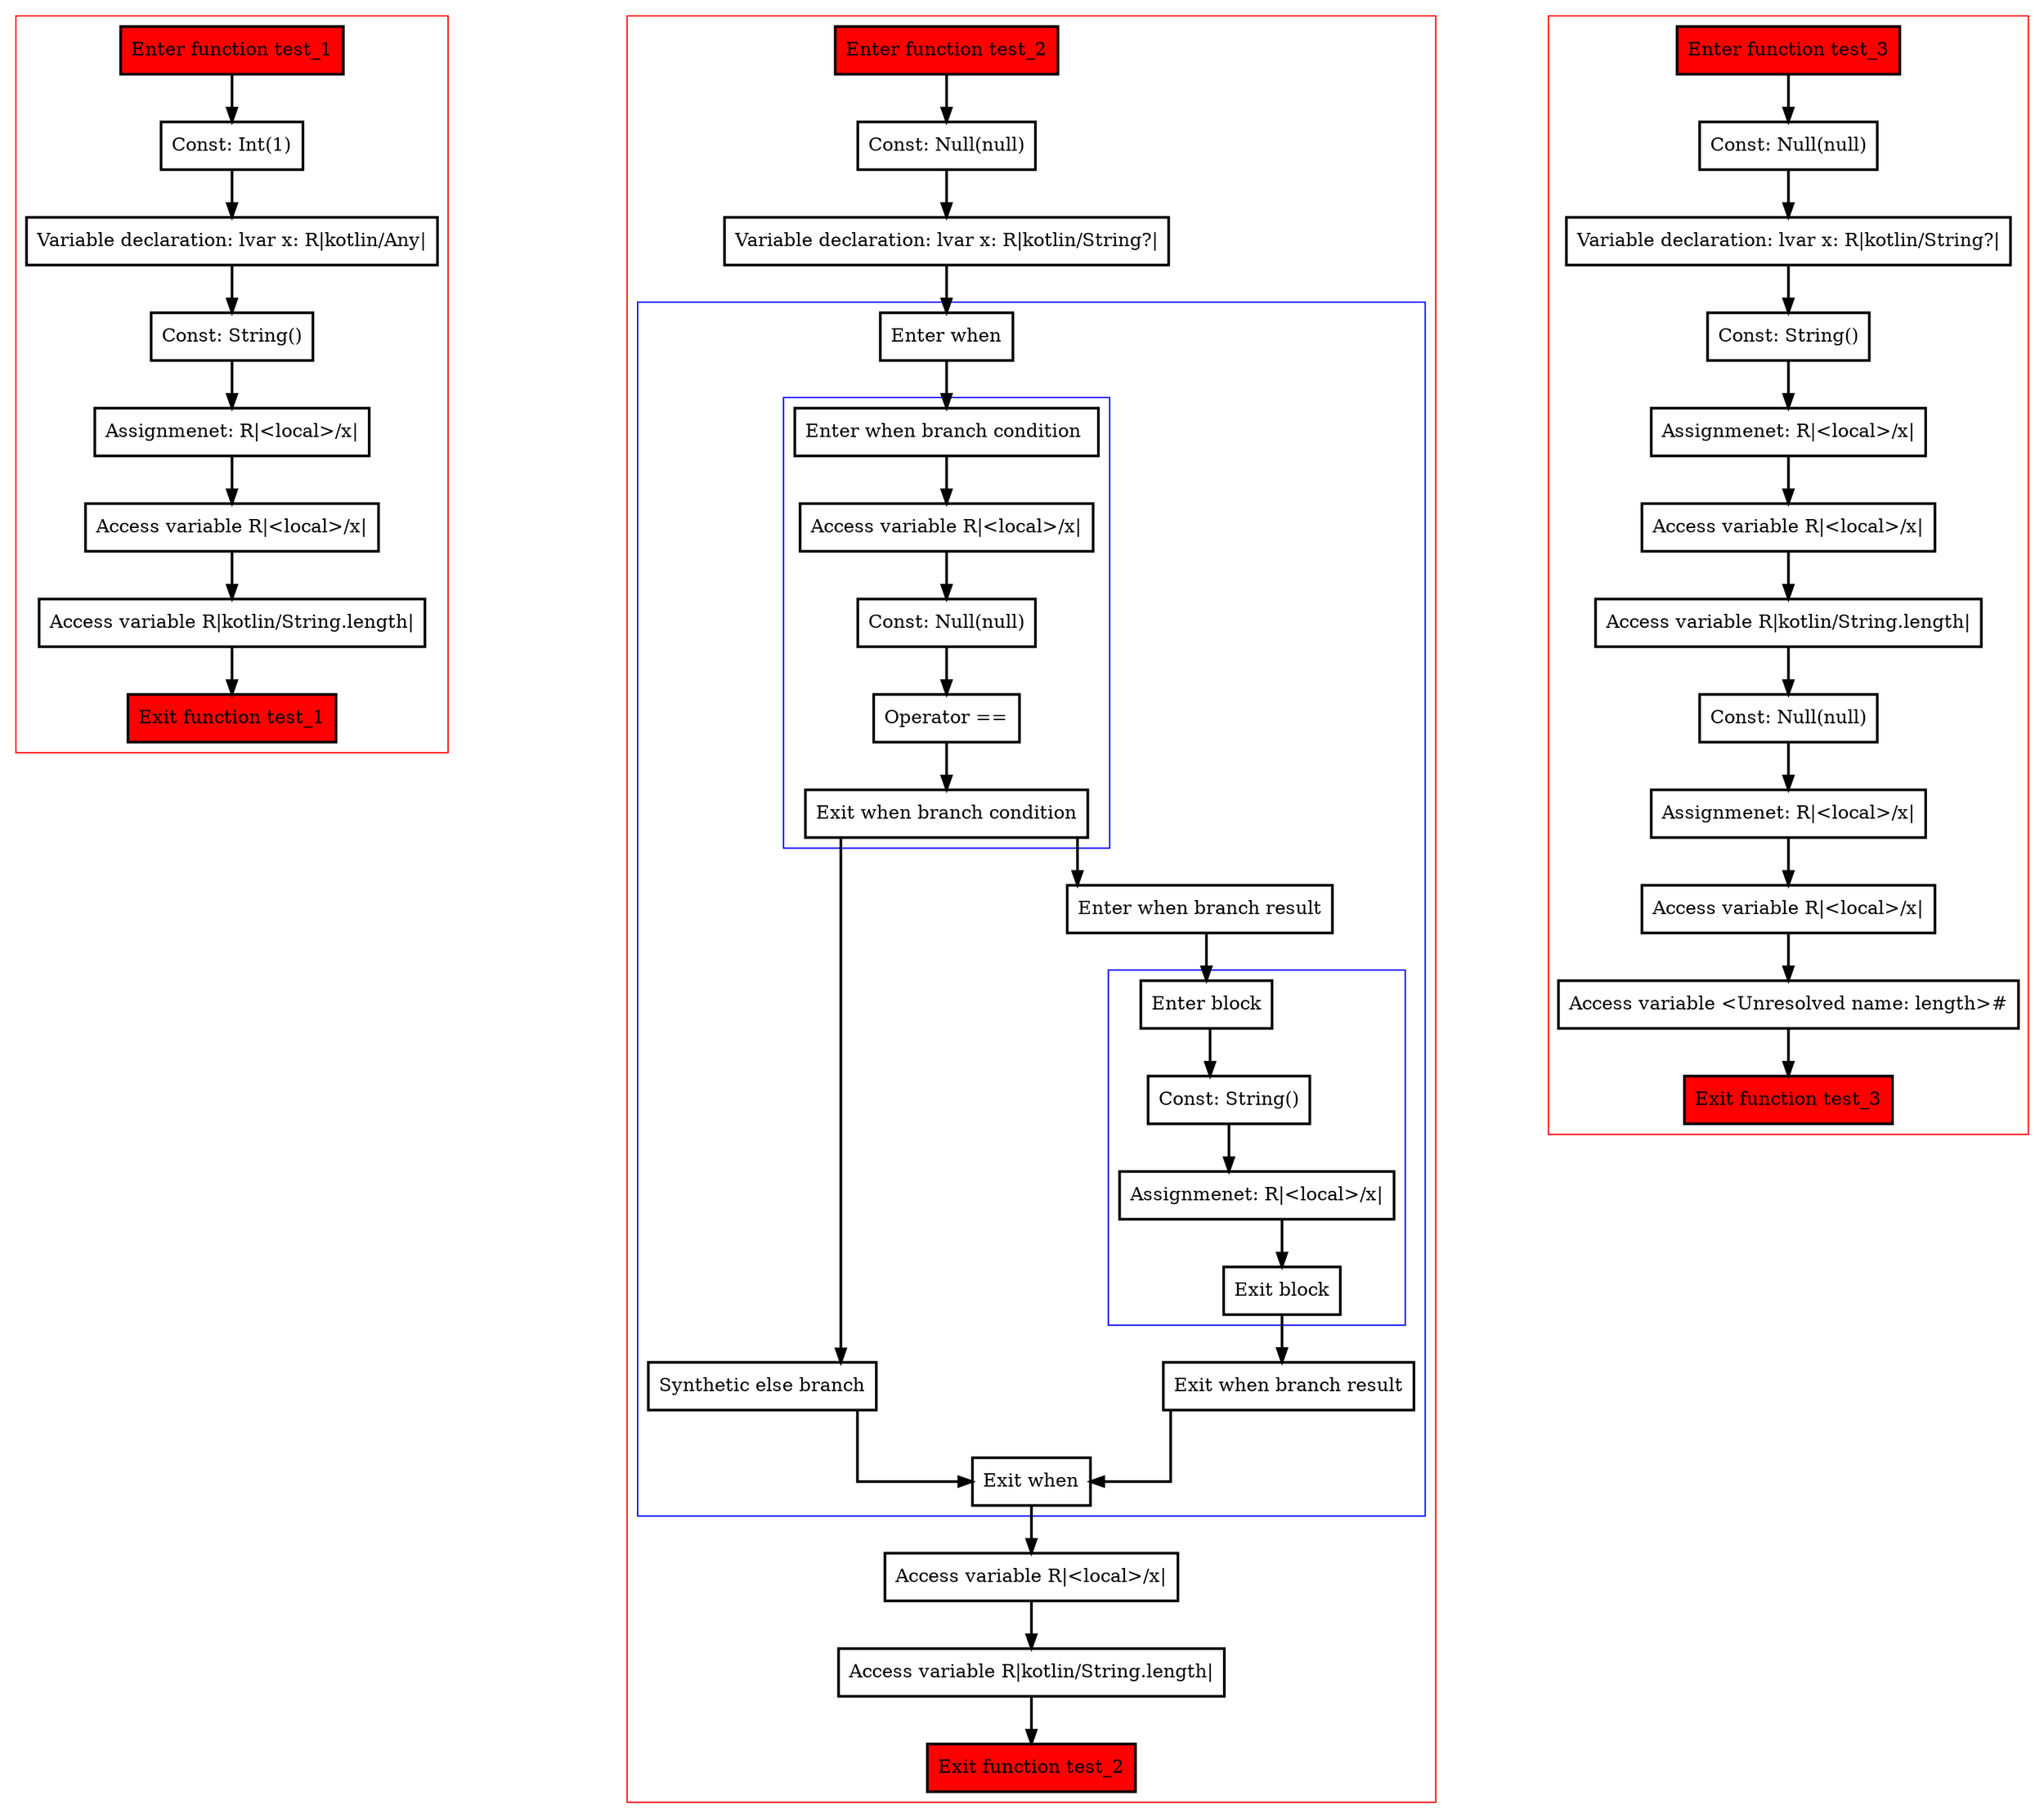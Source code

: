digraph smartcastAfterReassignment_kt {
    graph [splines=ortho nodesep=3]
    node [shape=box penwidth=2]
    edge [penwidth=2]

    subgraph cluster_0 {
        color=red
        0 [label="Enter function test_1" style="filled" fillcolor=red];
        1 [label="Const: Int(1)"];
        2 [label="Variable declaration: lvar x: R|kotlin/Any|"];
        3 [label="Const: String()"];
        4 [label="Assignmenet: R|<local>/x|"];
        5 [label="Access variable R|<local>/x|"];
        6 [label="Access variable R|kotlin/String.length|"];
        7 [label="Exit function test_1" style="filled" fillcolor=red];
    }

    0 -> {1};
    1 -> {2};
    2 -> {3};
    3 -> {4};
    4 -> {5};
    5 -> {6};
    6 -> {7};

    subgraph cluster_1 {
        color=red
        8 [label="Enter function test_2" style="filled" fillcolor=red];
        9 [label="Const: Null(null)"];
        10 [label="Variable declaration: lvar x: R|kotlin/String?|"];
        subgraph cluster_2 {
            color=blue
            11 [label="Enter when"];
            subgraph cluster_3 {
                color=blue
                12 [label="Enter when branch condition "];
                13 [label="Access variable R|<local>/x|"];
                14 [label="Const: Null(null)"];
                15 [label="Operator =="];
                16 [label="Exit when branch condition"];
            }
            17 [label="Synthetic else branch"];
            18 [label="Enter when branch result"];
            subgraph cluster_4 {
                color=blue
                19 [label="Enter block"];
                20 [label="Const: String()"];
                21 [label="Assignmenet: R|<local>/x|"];
                22 [label="Exit block"];
            }
            23 [label="Exit when branch result"];
            24 [label="Exit when"];
        }
        25 [label="Access variable R|<local>/x|"];
        26 [label="Access variable R|kotlin/String.length|"];
        27 [label="Exit function test_2" style="filled" fillcolor=red];
    }

    8 -> {9};
    9 -> {10};
    10 -> {11};
    11 -> {12};
    12 -> {13};
    13 -> {14};
    14 -> {15};
    15 -> {16};
    16 -> {18 17};
    17 -> {24};
    18 -> {19};
    19 -> {20};
    20 -> {21};
    21 -> {22};
    22 -> {23};
    23 -> {24};
    24 -> {25};
    25 -> {26};
    26 -> {27};

    subgraph cluster_5 {
        color=red
        28 [label="Enter function test_3" style="filled" fillcolor=red];
        29 [label="Const: Null(null)"];
        30 [label="Variable declaration: lvar x: R|kotlin/String?|"];
        31 [label="Const: String()"];
        32 [label="Assignmenet: R|<local>/x|"];
        33 [label="Access variable R|<local>/x|"];
        34 [label="Access variable R|kotlin/String.length|"];
        35 [label="Const: Null(null)"];
        36 [label="Assignmenet: R|<local>/x|"];
        37 [label="Access variable R|<local>/x|"];
        38 [label="Access variable <Unresolved name: length>#"];
        39 [label="Exit function test_3" style="filled" fillcolor=red];
    }

    28 -> {29};
    29 -> {30};
    30 -> {31};
    31 -> {32};
    32 -> {33};
    33 -> {34};
    34 -> {35};
    35 -> {36};
    36 -> {37};
    37 -> {38};
    38 -> {39};

}
